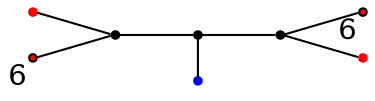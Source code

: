 graph diagram {
node [shape=point,color=black];
rankdir = LR;
subgraph subdiagram {
2 -- 1 -- 3;
}
{7,8} -- 2;
{rank=same;1 -- 4};
3 -- {6,5}
4 [color=blue];
5 [color=red];
6 [fillcolor=red,xlabel=6];
7 [color=red];
8 [fillcolor=red,xlabel=6];
}
